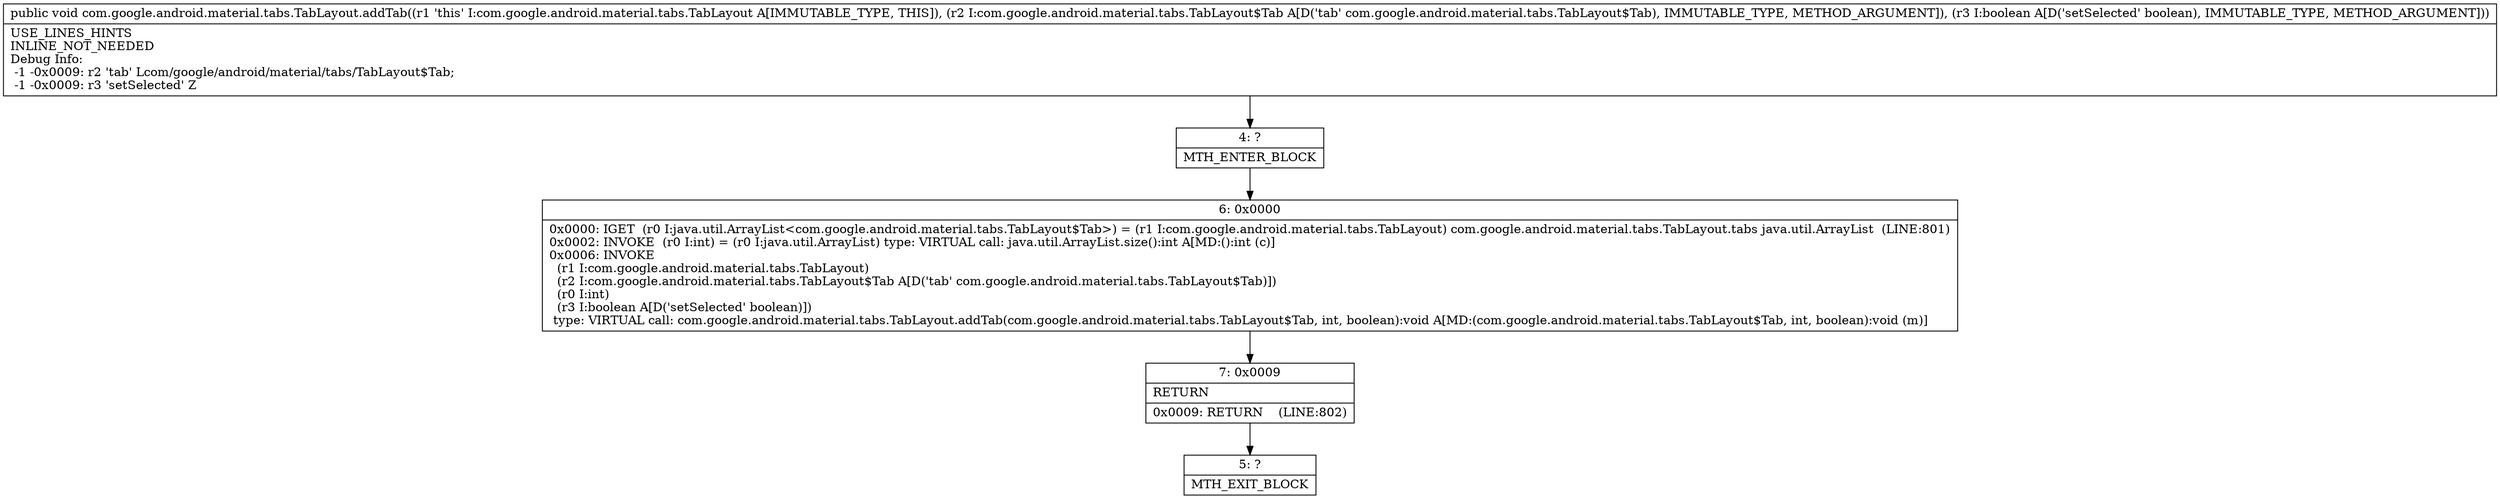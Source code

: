 digraph "CFG forcom.google.android.material.tabs.TabLayout.addTab(Lcom\/google\/android\/material\/tabs\/TabLayout$Tab;Z)V" {
Node_4 [shape=record,label="{4\:\ ?|MTH_ENTER_BLOCK\l}"];
Node_6 [shape=record,label="{6\:\ 0x0000|0x0000: IGET  (r0 I:java.util.ArrayList\<com.google.android.material.tabs.TabLayout$Tab\>) = (r1 I:com.google.android.material.tabs.TabLayout) com.google.android.material.tabs.TabLayout.tabs java.util.ArrayList  (LINE:801)\l0x0002: INVOKE  (r0 I:int) = (r0 I:java.util.ArrayList) type: VIRTUAL call: java.util.ArrayList.size():int A[MD:():int (c)]\l0x0006: INVOKE  \l  (r1 I:com.google.android.material.tabs.TabLayout)\l  (r2 I:com.google.android.material.tabs.TabLayout$Tab A[D('tab' com.google.android.material.tabs.TabLayout$Tab)])\l  (r0 I:int)\l  (r3 I:boolean A[D('setSelected' boolean)])\l type: VIRTUAL call: com.google.android.material.tabs.TabLayout.addTab(com.google.android.material.tabs.TabLayout$Tab, int, boolean):void A[MD:(com.google.android.material.tabs.TabLayout$Tab, int, boolean):void (m)]\l}"];
Node_7 [shape=record,label="{7\:\ 0x0009|RETURN\l|0x0009: RETURN    (LINE:802)\l}"];
Node_5 [shape=record,label="{5\:\ ?|MTH_EXIT_BLOCK\l}"];
MethodNode[shape=record,label="{public void com.google.android.material.tabs.TabLayout.addTab((r1 'this' I:com.google.android.material.tabs.TabLayout A[IMMUTABLE_TYPE, THIS]), (r2 I:com.google.android.material.tabs.TabLayout$Tab A[D('tab' com.google.android.material.tabs.TabLayout$Tab), IMMUTABLE_TYPE, METHOD_ARGUMENT]), (r3 I:boolean A[D('setSelected' boolean), IMMUTABLE_TYPE, METHOD_ARGUMENT]))  | USE_LINES_HINTS\lINLINE_NOT_NEEDED\lDebug Info:\l  \-1 \-0x0009: r2 'tab' Lcom\/google\/android\/material\/tabs\/TabLayout$Tab;\l  \-1 \-0x0009: r3 'setSelected' Z\l}"];
MethodNode -> Node_4;Node_4 -> Node_6;
Node_6 -> Node_7;
Node_7 -> Node_5;
}

